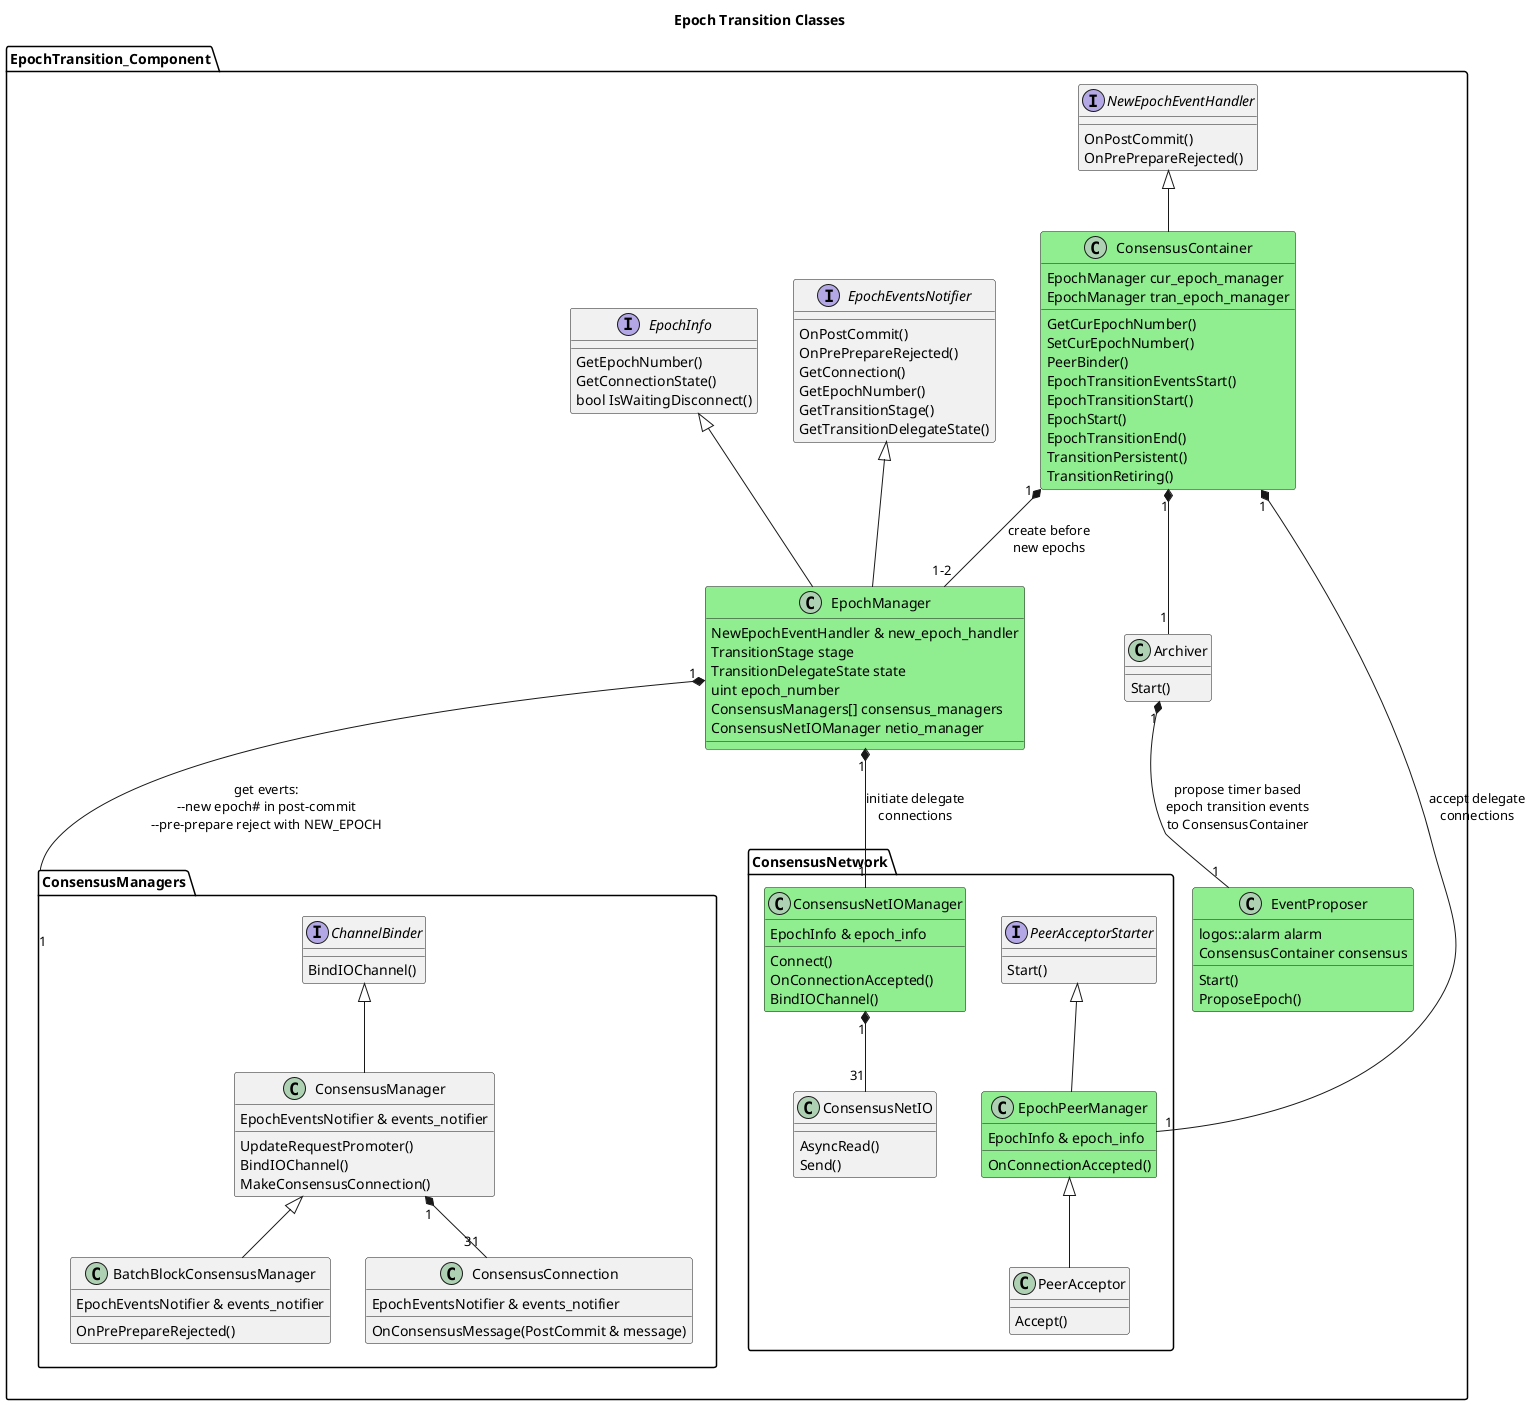 @startuml

Title Epoch Transition Classes

package EpochTransition_Component{
	
	package ConsensusManagers{
		interface ChannelBinder
		ChannelBinder : BindIOChannel()
		ChannelBinder <|-- ConsensusManager
		
		class ConsensusManager 
		ConsensusManager : EpochEventsNotifier & events_notifier
		ConsensusManager : UpdateRequestPromoter()
		ConsensusManager : BindIOChannel()
		ConsensusManager : MakeConsensusConnection()
		
		ConsensusManager <|-- BatchBlockConsensusManager
		ConsensusManager "1" *-- "31" ConsensusConnection
		
		class ConsensusConnection
		ConsensusConnection : EpochEventsNotifier & events_notifier
		ConsensusConnection : OnConsensusMessage(PostCommit & message)
		
		class BatchBlockConsensusManager 
		BatchBlockConsensusManager : EpochEventsNotifier & events_notifier
		BatchBlockConsensusManager : OnPrePrepareRejected()		
	}
	
	package ConsensusNetwork{
		class ConsensusNetIOManager #lightgreen
		ConsensusNetIOManager : EpochInfo & epoch_info
		ConsensusNetIOManager : Connect()
		ConsensusNetIOManager : OnConnectionAccepted()
		ConsensusNetIOManager : BindIOChannel()

		ConsensusNetIOManager "1" *-- "31" ConsensusNetIO
		
		interface PeerAcceptorStarter
		PeerAcceptorStarter : Start()
		PeerAcceptorStarter <|-- EpochPeerManager
		
		class EpochPeerManager #lightgreen 
		EpochPeerManager : EpochInfo & epoch_info
		EpochPeerManager : OnConnectionAccepted()
		EpochPeerManager <|-- PeerAcceptor
		 
		class PeerAcceptor
		PeerAcceptor : Accept()

		class ConsensusNetIO
		ConsensusNetIO : AsyncRead()
		ConsensusNetIO : Send()
	}
	
	class EventProposer #lightgreen
	EventProposer : logos::alarm alarm
	EventProposer : ConsensusContainer consensus 
	EventProposer : Start()
	EventProposer : ProposeEpoch()
	
	interface NewEpochEventHandler
	NewEpochEventHandler : OnPostCommit()
	NewEpochEventHandler : OnPrePrepareRejected()
		
	NewEpochEventHandler <|-- ConsensusContainer
	
	class ConsensusContainer #lightgreen
	ConsensusContainer : EpochManager cur_epoch_manager
	ConsensusContainer : EpochManager tran_epoch_manager
	
	ConsensusContainer : GetCurEpochNumber()
	ConsensusContainer : SetCurEpochNumber()
	ConsensusContainer : PeerBinder()
	ConsensusContainer : EpochTransitionEventsStart()
	ConsensusContainer : EpochTransitionStart()
	ConsensusContainer : EpochStart()
	ConsensusContainer : EpochTransitionEnd()
	ConsensusContainer : TransitionPersistent()
	ConsensusContainer : TransitionRetiring()

	ConsensusContainer "1" *-- "1-2" EpochManager : create before\nnew epochs	
	ConsensusContainer "1" *-- "1" Archiver 
	ConsensusContainer "1" *-- "1" EpochPeerManager : accept delegate\nconnections
 	
 	class Archiver 
 	Archiver : Start()
 	
 	Archiver "1" *-- "1" EventProposer : propose timer based\nepoch transition events\nto ConsensusContainer
 	
	interface EpochEventsNotifier
    EpochEventsNotifier : OnPostCommit()
    EpochEventsNotifier : OnPrePrepareRejected() 
    EpochEventsNotifier : GetConnection() 
    EpochEventsNotifier : GetEpochNumber() 
    EpochEventsNotifier : GetTransitionStage()
    EpochEventsNotifier : GetTransitionDelegateState()

	EpochEventsNotifier <|-- EpochManager
	
	interface EpochInfo
	EpochInfo : GetEpochNumber()
	EpochInfo : GetConnectionState()
	EpochInfo : bool IsWaitingDisconnect()
	
	EpochInfo <|-- EpochManager 
	
	class EpochManager #lightgreen
	EpochManager : NewEpochEventHandler & new_epoch_handler
	EpochManager : TransitionStage stage
	EpochManager : TransitionDelegateState state
	EpochManager : uint epoch_number
	EpochManager : ConsensusManagers[] consensus_managers
	EpochManager : ConsensusNetIOManager netio_manager
	
	EpochManager "1" *-- "1" ConsensusNetIOManager : initiate delegate\nconnections
	EpochManager "1" *-- "1" ConsensusManagers : get everts:\n--new epoch# in post-commit\n--pre-prepare reject with NEW_EPOCH
	
}
@enduml

	EpochManager : DelegateKeyStore key_store
	EpochManager : MessageValidator validator
	ConsensusContainer : uint cur_epoch_number 
	ConsensusContainer : EpochPeerManager peer_manager
